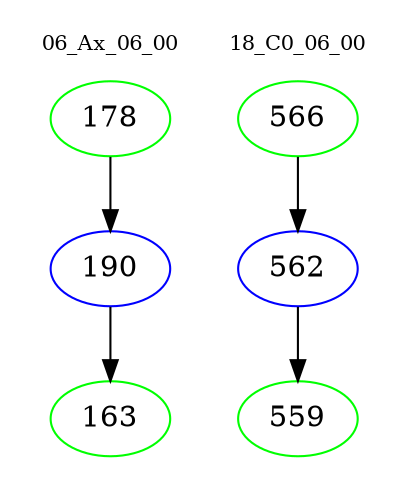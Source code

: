 digraph{
subgraph cluster_0 {
color = white
label = "06_Ax_06_00";
fontsize=10;
T0_178 [label="178", color="green"]
T0_178 -> T0_190 [color="black"]
T0_190 [label="190", color="blue"]
T0_190 -> T0_163 [color="black"]
T0_163 [label="163", color="green"]
}
subgraph cluster_1 {
color = white
label = "18_C0_06_00";
fontsize=10;
T1_566 [label="566", color="green"]
T1_566 -> T1_562 [color="black"]
T1_562 [label="562", color="blue"]
T1_562 -> T1_559 [color="black"]
T1_559 [label="559", color="green"]
}
}
